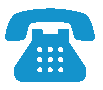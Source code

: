 beginfig(1);
% linecap := butt;
% linejoin := mitered;

%drawoptions (withcolor (0.078431,0.580392,0.800000));
drawoptions (withcolor (0.078000,0.576000,0.800000));

path p[], d[];

% handle
fill (17.863300,31.023399)..controls (17.324200,31.023399) and (16.902300,30.964800)..(16.417999,30.937500)..controls (15.789100,30.914101) and (15.191400,30.906300)..(14.546900,30.855499)..controls (10.375000,30.527300) and (6.234380,29.613300)..(5.265630,28.726601)..controls (3.261720,26.890600) and (2.867190,24.792999)..(2.457030,23.191401)..controls (1.523440,19.570299) and (2.187500,19.281300)..(6.031250,19.703100)..controls (9.273440,20.058599) and (8.890630,19.964800)..(9.437500,22.000000)..controls (9.691410,22.957001) and (9.796880,24.238300)..(10.628900,25.660200)..controls (11.074200,26.417999) and (15.148400,26.511700)..(17.863300,26.511700)..controls (17.941401,26.511700) and (18.042999,26.511700)..(18.121099,26.511700)..controls (20.835899,26.511700) and (24.914101,26.417999)..(25.355499,25.660200)..controls (26.191401,24.238300) and (26.292999,22.957001)..(26.546900,22.000000)..controls (27.093800,19.964800) and (26.800800,20.058599)..(30.039101,19.703100)..controls (33.882801,19.281300) and (34.460899,19.570299)..(33.527302,23.191401)..controls (33.117199,24.792999) and (32.808601,27.019501)..(30.718800,28.726601)..controls (29.585899,29.652300) and (24.652300,30.707001)..(20.078100,30.941401)..controls (19.324200,30.976601) and (18.566401,31.023399)..(17.863300,31.023399)--cycle;

% base
p[1] := (12.160200,23.742201)..controls (11.824200,23.742201) and (11.566400,23.417999)..(11.566400,23.062500)--(11.566400,19.191401)..controls (8.847660,15.183600) and (5.351560,10.250000)..(5.351560,9.574220)--(5.351560,7.613280)..controls (5.351560,6.183590) and (6.406250,4.976560)..(7.820310,4.976560)--(28.250000,4.976560)..controls (29.664101,4.976560) and (30.804701,6.183590)..(30.804701,7.613280)--(30.804701,9.316410)..controls (30.804701,9.996090) and (27.375000,14.890600)..(24.589800,18.937500)--(24.589800,23.062500)..controls (24.589800,23.417999) and (24.332001,23.742201)..(23.996099,23.742201)--(21.609400,23.742201)..controls (21.273399,23.742201) and (21.015600,23.417999)..(21.015600,23.062500)--(21.015600,21.660200)--(15.140600,21.660200)--(15.140600,23.062500)..controls (15.140600,23.417999) and (14.882800,23.742201)..(14.546900,23.742201)--cycle;

%drawoptions (withcolor (1.000000,1.000000,1.000000));

% dial 1
d[1] := (13.992200,17.488300)..controls (13.570300,17.488300) and (13.226600,17.144501)..(13.226600,16.722700)--(13.226600,16.035200)..controls (13.226600,15.609400) and (13.570300,15.265600)..(13.992200,15.265600)--(14.605500,15.265600)..controls (15.027300,15.265600) and (15.371100,15.609400)..(15.371100,16.035200)--(15.371100,16.722700)..controls (15.371100,17.144501) and (15.027300,17.488300)..(14.605500,17.488300)--cycle;

% dial 2
d[2] := (17.769501,17.488300)..controls (17.347700,17.488300) and (17.003901,17.144501)..(17.003901,16.722700)--(17.003901,16.035200)..controls (17.003901,15.609400) and (17.347700,15.265600)..(17.769501,15.265600)--(18.382799,15.265600)..controls (18.808599,15.265600) and (19.152300,15.609400)..(19.152300,16.035200)--(19.152300,16.722700)..controls (19.152300,17.144501) and (18.808599,17.488300)..(18.382799,17.488300)--cycle;

% dial 3
d[3] := (21.550800,17.488300)..controls (21.128901,17.488300) and (20.785200,17.144501)..(20.785200,16.722700)--(20.785200,16.035200)..controls (20.785200,15.609400) and (21.128901,15.265600)..(21.550800,15.265600)--(22.164101,15.265600)..controls (22.585899,15.265600) and (22.929701,15.609400)..(22.929701,16.035200)--(22.929701,16.722700)..controls (22.929701,17.144501) and (22.585899,17.488300)..(22.164101,17.488300)--cycle;

% dial 4
%d[4] := (14.015600,13.832000)..controls (13.593800,13.832000) and (13.250000,13.488300)..(13.250000,13.066400)--(13.250000,12.378900)..controls (13.250000,11.953100) and (13.593800,11.609400)..(14.015600,11.609400)--(14.628900,11.609400)..controls (15.054700,11.609400) and (15.394500,11.953100)..(15.394500,12.378900)--(15.394500,13.066400)..controls (15.394500,13.488300) and (15.054700,13.832000)..(14.628900,13.832000)--cycle;
d[4] := (14.628900,11.609400)..controls (15.054700,11.609400) and (15.394500,11.953100)..(15.394500,12.378900)--(15.394500,13.066400)..controls (15.394500,13.488300) and (15.054700,13.832000)..(14.628900,13.832000)--(14.015600,13.832000)..controls (13.593800,13.832000) and (13.250000,13.488300)..(13.250000,13.066400)--(13.250000,12.378900)..controls (13.250000,11.953100) and (13.593800,11.609400)..(14.015600,11.609400)--cycle;

% dial 5
%d[5] := (17.785200,13.832000)..controls (17.359400,13.832000) and (17.019501,13.488300)..(17.019501,13.066400)--(17.019501,12.378900)..controls (17.019501,11.953100) and (17.359400,11.609400)..(17.785200,11.609400)--(18.398399,11.609400)..controls (18.820299,11.609400) and (19.164101,11.953100)..(19.164101,12.378900)--(19.164101,13.066400)..controls (19.164101,13.488300) and (18.820299,13.832000)..(18.398399,13.832000)--cycle;
d[5] := (18.398399,11.609400)..controls (18.820299,11.609400) and (19.164101,11.953100)..(19.164101,12.378900)--(19.164101,13.066400)..controls (19.164101,13.488300) and (18.820299,13.832000)..(18.398399,13.832000)--(17.785200,13.832000)..controls (17.359400,13.832000) and (17.019501,13.488300)..(17.019501,13.066400)--(17.019501,12.378900)..controls (17.019501,11.953100) and (17.359400,11.609400)..(17.785200,11.609400)--cycle;

% dial 6
%d[6] := (21.550800,13.832000)..controls (21.128901,13.832000) and (20.785200,13.488300)..(20.785200,13.066400)--(20.785200,12.378900)..controls (20.785200,11.953100) and (21.128901,11.609400)..(21.550800,11.609400)--(22.164101,11.609400)..controls (22.585899,11.609400) and (22.929701,11.953100)..(22.929701,12.378900)--(22.929701,13.066400)..controls (22.929701,13.488300) and (22.585899,13.832000)..(22.164101,13.832000)--cycle;
d[6] := (22.164101,11.609400)..controls (22.585899,11.609400) and (22.929701,11.953100)..(22.929701,12.378900)--(22.929701,13.066400)..controls (22.929701,13.488300) and (22.585899,13.832000)..(22.164101,13.832000)--(21.550800,13.832000)..controls (21.128901,13.832000) and (20.785200,13.488300)..(20.785200,13.066400)--(20.785200,12.378900)..controls (20.785200,11.953100) and (21.128901,11.609400)..(21.550800,11.609400)--cycle;

% dial 7
%d[7] := (13.992200,10.175800)..controls (13.570300,10.175800) and (13.226600,9.832030)..(13.226600,9.410160)--(13.226600,8.722660)..controls (13.226600,8.296880) and (13.570300,7.953130)..(13.992200,7.953130)--(14.605500,7.953130)..controls (15.027300,7.953130) and (15.371100,8.296880)..(15.371100,8.722660)--(15.371100,9.410160)..controls (15.371100,9.832030) and (15.027300,10.175800)..(14.605500,10.175800)--cycle;
d[7] := (14.605500,7.953130)..controls (15.027300,7.953130) and (15.371100,8.296880)..(15.371100,8.722660)--(15.371100,9.410160)..controls (15.371100,9.832030) and (15.027300,10.175800)..(14.605500,10.175800)--(13.992200,10.175800)..controls (13.570300,10.175800) and (13.226600,9.832030)..(13.226600,9.410160)--(13.226600,8.722660)..controls (13.226600,8.296880) and (13.570300,7.953130)..(13.992200,7.953130)--cycle;

% dial 8
%d[8] := (17.769501,10.175800)..controls (17.347700,10.175800) and (17.003901,9.832030)..(17.003901,9.410160)--(17.003901,8.722660)..controls (17.003901,8.296880) and (17.347700,7.953130)..(17.769501,7.953130)--(18.382799,7.953130)..controls (18.808599,7.953130) and (19.152300,8.296880)..(19.152300,8.722660)--(19.152300,9.410160)..controls (19.152300,9.832030) and (18.808599,10.175800)..(18.382799,10.175800)--cycle;
d[8] := (18.382799,7.953130)..controls (18.808599,7.953130) and (19.152300,8.296880)..(19.152300,8.722660)--(19.152300,9.410160)..controls (19.152300,9.832030) and (18.808599,10.175800)..(18.382799,10.175800)--(17.769501,10.175800)..controls (17.347700,10.175800) and (17.003901,9.832030)..(17.003901,9.410160)--(17.003901,8.722660)..controls (17.003901,8.296880) and (17.347700,7.953130)..(17.769501,7.953130)--cycle;

% dial 9
%d[9] := (21.550800,10.175800)..controls (21.128901,10.175800) and (20.785200,9.832030)..(20.785200,9.410160)--(20.785200,8.722660)..controls (20.785200,8.296880) and (21.128901,7.953130)..(21.550800,7.953130)--(22.164101,7.953130)..controls (22.585899,7.953130) and (22.929701,8.296880)..(22.929701,8.722660)--(22.929701,9.410160)..controls (22.929701,9.832030) and (22.585899,10.175800)..(22.164101,10.175800)--cycle;
d[9] := (22.164101,7.953130)..controls (22.585899,7.953130) and (22.929701,8.296880)..(22.929701,8.722660)--(22.929701,9.410160)..controls (22.929701,9.832030) and (22.585899,10.175800)..(22.164101,10.175800)--(21.550800,10.175800)..controls (21.128901,10.175800) and (20.785200,9.832030)..(20.785200,9.410160)--(20.785200,8.722660)..controls (20.785200,8.296880) and (21.128901,7.953130)..(21.550800,7.953130)--cycle;

%fill p[1]--reverse d[1]--reverse d[2]--reverse d[3]--reverse d[6]--reverse d[5]--reverse d[4]--reverse d[7]--reverse d[8]--reverse d[9]--cycle;

% base with dials
fill (12.160200,23.742201)..controls (11.824200,23.742201) and (11.566400,23.417999)..(11.566400,23.062500)--(11.566400,19.191401)--reverse d[1]--reverse d[2]--reverse d[3]--(11.566400,19.191401)..controls (8.847660,15.183600) and (5.351560,10.250000)..(5.351560,9.574220)--(5.351560,7.613280)..controls (5.351560,6.183590) and (6.406250,4.976560)..(7.820310,4.976560)--reverse d[9]--reverse d[8]--reverse d[7]--(7.820310,4.976560)--(28.250000,4.976560)..controls (29.664101,4.976560) and (30.804701,6.183590)..(30.804701,7.613280)--(30.804701,9.316410)--reverse d[6]--reverse d[5]--reverse d[4]--(30.804701,9.316410)..controls (30.804701,9.996090) and (27.375000,14.890600)..(24.589800,18.937500)--(24.589800,23.062500)..controls (24.589800,23.417999) and (24.332001,23.742201)..(23.996099,23.742201)--(21.609400,23.742201)..controls (21.273399,23.742201) and (21.015600,23.417999)..(21.015600,23.062500)--(21.015600,21.660200)--(15.140600,21.660200)--(15.140600,23.062500)..controls (15.140600,23.417999) and (14.882800,23.742201)..(14.546900,23.742201)--cycle;

endfig;
